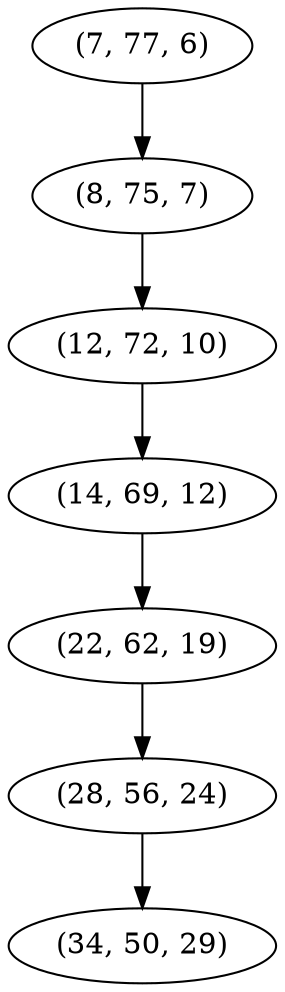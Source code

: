 digraph tree {
    "(7, 77, 6)";
    "(8, 75, 7)";
    "(12, 72, 10)";
    "(14, 69, 12)";
    "(22, 62, 19)";
    "(28, 56, 24)";
    "(34, 50, 29)";
    "(7, 77, 6)" -> "(8, 75, 7)";
    "(8, 75, 7)" -> "(12, 72, 10)";
    "(12, 72, 10)" -> "(14, 69, 12)";
    "(14, 69, 12)" -> "(22, 62, 19)";
    "(22, 62, 19)" -> "(28, 56, 24)";
    "(28, 56, 24)" -> "(34, 50, 29)";
}
